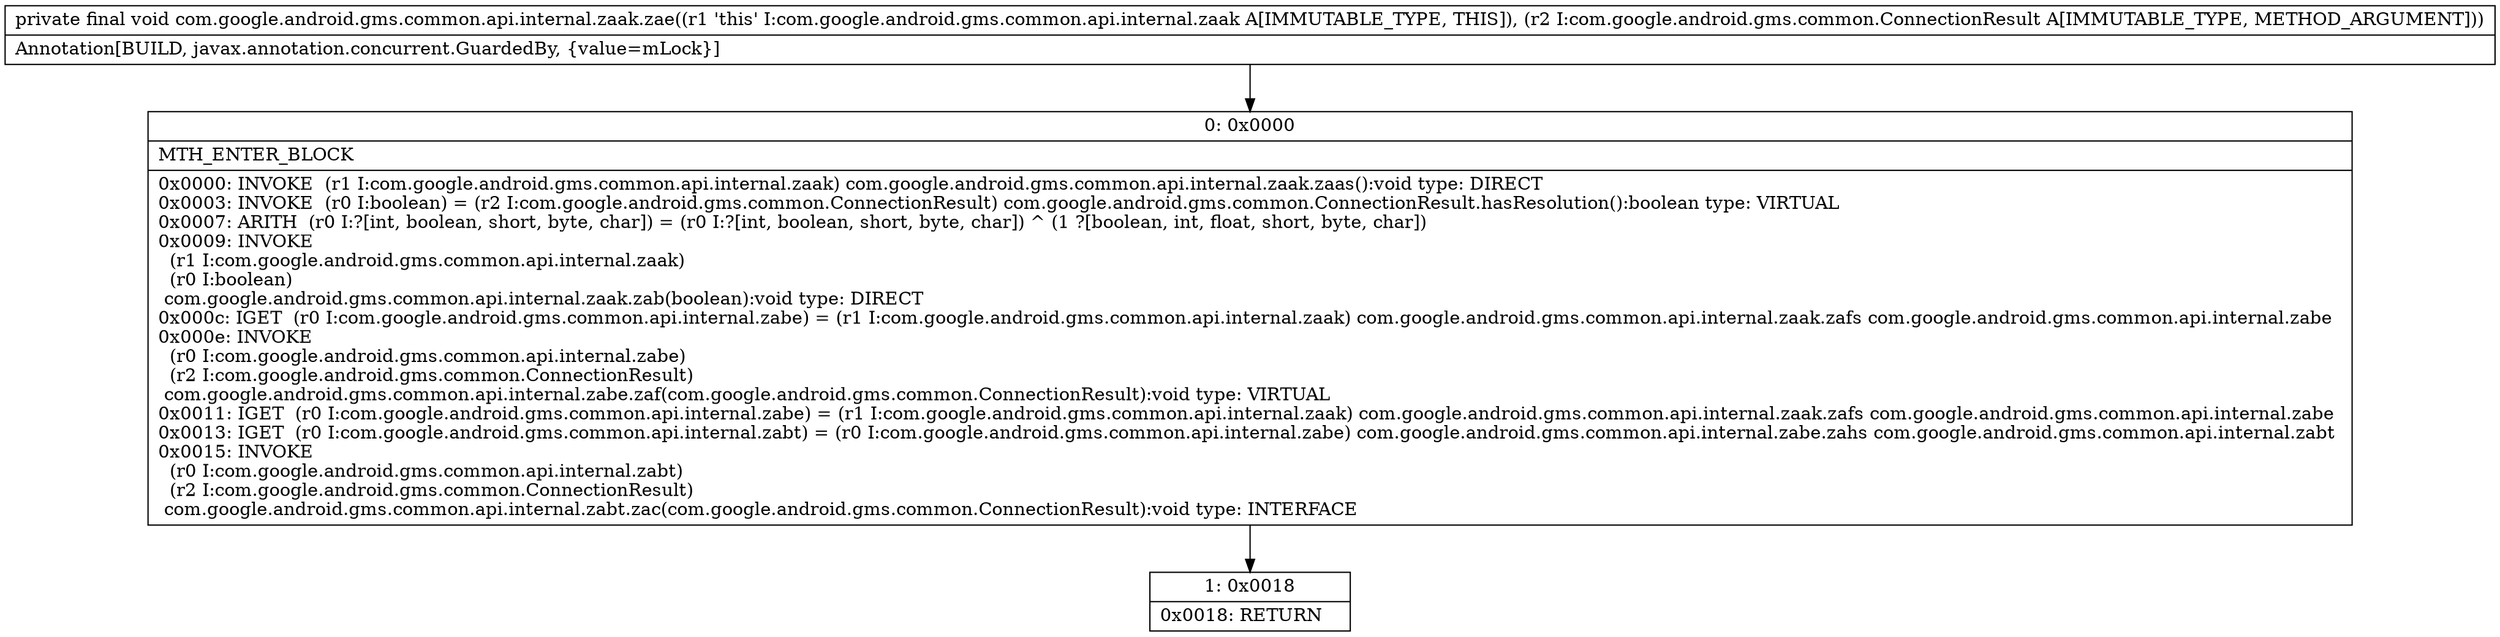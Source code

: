 digraph "CFG forcom.google.android.gms.common.api.internal.zaak.zae(Lcom\/google\/android\/gms\/common\/ConnectionResult;)V" {
Node_0 [shape=record,label="{0\:\ 0x0000|MTH_ENTER_BLOCK\l|0x0000: INVOKE  (r1 I:com.google.android.gms.common.api.internal.zaak) com.google.android.gms.common.api.internal.zaak.zaas():void type: DIRECT \l0x0003: INVOKE  (r0 I:boolean) = (r2 I:com.google.android.gms.common.ConnectionResult) com.google.android.gms.common.ConnectionResult.hasResolution():boolean type: VIRTUAL \l0x0007: ARITH  (r0 I:?[int, boolean, short, byte, char]) = (r0 I:?[int, boolean, short, byte, char]) ^ (1 ?[boolean, int, float, short, byte, char]) \l0x0009: INVOKE  \l  (r1 I:com.google.android.gms.common.api.internal.zaak)\l  (r0 I:boolean)\l com.google.android.gms.common.api.internal.zaak.zab(boolean):void type: DIRECT \l0x000c: IGET  (r0 I:com.google.android.gms.common.api.internal.zabe) = (r1 I:com.google.android.gms.common.api.internal.zaak) com.google.android.gms.common.api.internal.zaak.zafs com.google.android.gms.common.api.internal.zabe \l0x000e: INVOKE  \l  (r0 I:com.google.android.gms.common.api.internal.zabe)\l  (r2 I:com.google.android.gms.common.ConnectionResult)\l com.google.android.gms.common.api.internal.zabe.zaf(com.google.android.gms.common.ConnectionResult):void type: VIRTUAL \l0x0011: IGET  (r0 I:com.google.android.gms.common.api.internal.zabe) = (r1 I:com.google.android.gms.common.api.internal.zaak) com.google.android.gms.common.api.internal.zaak.zafs com.google.android.gms.common.api.internal.zabe \l0x0013: IGET  (r0 I:com.google.android.gms.common.api.internal.zabt) = (r0 I:com.google.android.gms.common.api.internal.zabe) com.google.android.gms.common.api.internal.zabe.zahs com.google.android.gms.common.api.internal.zabt \l0x0015: INVOKE  \l  (r0 I:com.google.android.gms.common.api.internal.zabt)\l  (r2 I:com.google.android.gms.common.ConnectionResult)\l com.google.android.gms.common.api.internal.zabt.zac(com.google.android.gms.common.ConnectionResult):void type: INTERFACE \l}"];
Node_1 [shape=record,label="{1\:\ 0x0018|0x0018: RETURN   \l}"];
MethodNode[shape=record,label="{private final void com.google.android.gms.common.api.internal.zaak.zae((r1 'this' I:com.google.android.gms.common.api.internal.zaak A[IMMUTABLE_TYPE, THIS]), (r2 I:com.google.android.gms.common.ConnectionResult A[IMMUTABLE_TYPE, METHOD_ARGUMENT]))  | Annotation[BUILD, javax.annotation.concurrent.GuardedBy, \{value=mLock\}]\l}"];
MethodNode -> Node_0;
Node_0 -> Node_1;
}

